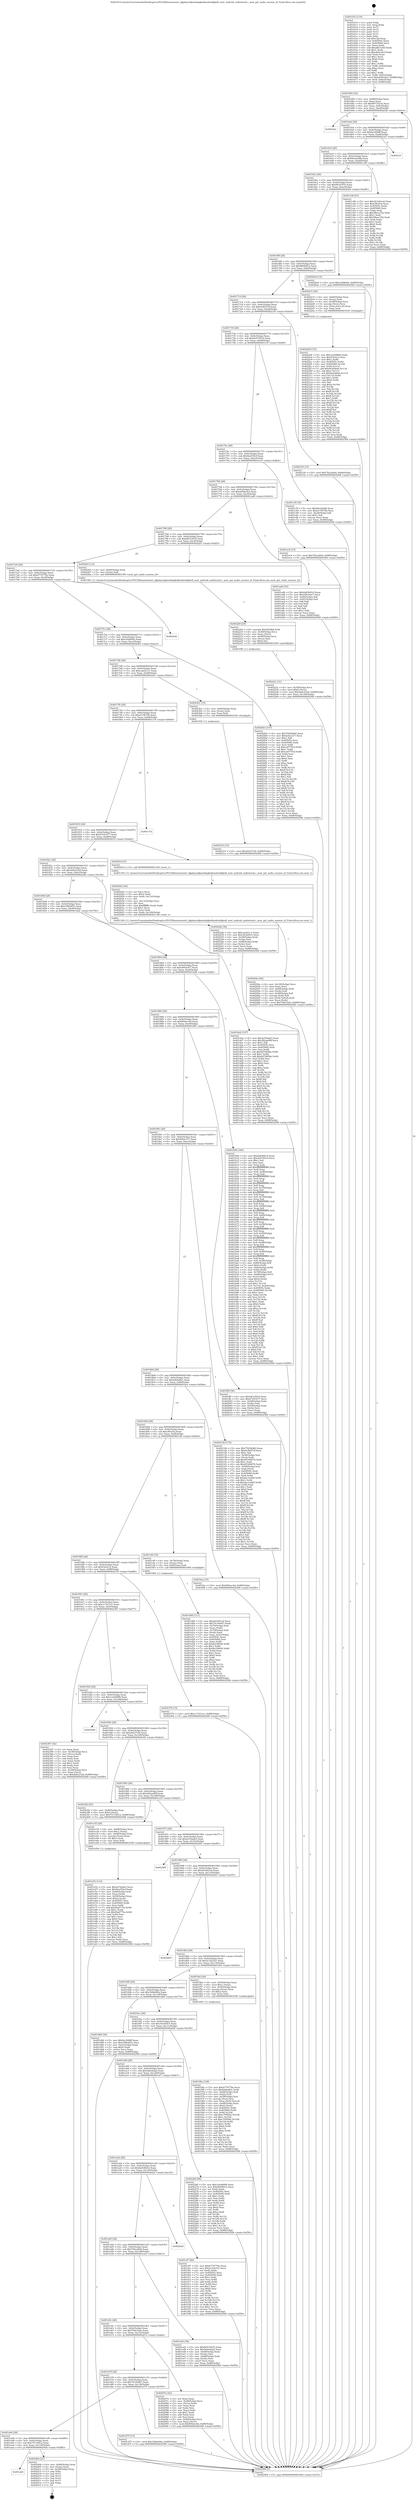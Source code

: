 digraph "0x401610" {
  label = "0x401610 (/mnt/c/Users/mathe/Desktop/tcc/POCII/binaries/extr_ijkplayerijkmediaijksdlandroidijksdl_aout_android_audiotrack.c_aout_get_audio_session_id_Final-ollvm.out::main(0))"
  labelloc = "t"
  node[shape=record]

  Entry [label="",width=0.3,height=0.3,shape=circle,fillcolor=black,style=filled]
  "0x401684" [label="{
     0x401684 [32]\l
     | [instrs]\l
     &nbsp;&nbsp;0x401684 \<+6\>: mov -0x88(%rbp),%eax\l
     &nbsp;&nbsp;0x40168a \<+2\>: mov %eax,%ecx\l
     &nbsp;&nbsp;0x40168c \<+6\>: sub $0x8673521b,%ecx\l
     &nbsp;&nbsp;0x401692 \<+6\>: mov %eax,-0x9c(%rbp)\l
     &nbsp;&nbsp;0x401698 \<+6\>: mov %ecx,-0xa0(%rbp)\l
     &nbsp;&nbsp;0x40169e \<+6\>: je 00000000004023de \<main+0xdce\>\l
  }"]
  "0x4023de" [label="{
     0x4023de\l
  }", style=dashed]
  "0x4016a4" [label="{
     0x4016a4 [28]\l
     | [instrs]\l
     &nbsp;&nbsp;0x4016a4 \<+5\>: jmp 00000000004016a9 \<main+0x99\>\l
     &nbsp;&nbsp;0x4016a9 \<+6\>: mov -0x9c(%rbp),%eax\l
     &nbsp;&nbsp;0x4016af \<+5\>: sub $0x8a1848ff,%eax\l
     &nbsp;&nbsp;0x4016b4 \<+6\>: mov %eax,-0xa4(%rbp)\l
     &nbsp;&nbsp;0x4016ba \<+6\>: je 00000000004023cf \<main+0xdbf\>\l
  }"]
  Exit [label="",width=0.3,height=0.3,shape=circle,fillcolor=black,style=filled,peripheries=2]
  "0x4023cf" [label="{
     0x4023cf\l
  }", style=dashed]
  "0x4016c0" [label="{
     0x4016c0 [28]\l
     | [instrs]\l
     &nbsp;&nbsp;0x4016c0 \<+5\>: jmp 00000000004016c5 \<main+0xb5\>\l
     &nbsp;&nbsp;0x4016c5 \<+6\>: mov -0x9c(%rbp),%eax\l
     &nbsp;&nbsp;0x4016cb \<+5\>: sub $0x8dca0a9b,%eax\l
     &nbsp;&nbsp;0x4016d0 \<+6\>: mov %eax,-0xa8(%rbp)\l
     &nbsp;&nbsp;0x4016d6 \<+6\>: je 0000000000401c9b \<main+0x68b\>\l
  }"]
  "0x401ab0" [label="{
     0x401ab0\l
  }", style=dashed]
  "0x401c9b" [label="{
     0x401c9b [91]\l
     | [instrs]\l
     &nbsp;&nbsp;0x401c9b \<+5\>: mov $0x2b1b61e4,%eax\l
     &nbsp;&nbsp;0x401ca0 \<+5\>: mov $0xcf9cd3a,%ecx\l
     &nbsp;&nbsp;0x401ca5 \<+7\>: mov 0x40505c,%edx\l
     &nbsp;&nbsp;0x401cac \<+7\>: mov 0x405060,%esi\l
     &nbsp;&nbsp;0x401cb3 \<+2\>: mov %edx,%edi\l
     &nbsp;&nbsp;0x401cb5 \<+6\>: sub $0x58eec352,%edi\l
     &nbsp;&nbsp;0x401cbb \<+3\>: sub $0x1,%edi\l
     &nbsp;&nbsp;0x401cbe \<+6\>: add $0x58eec352,%edi\l
     &nbsp;&nbsp;0x401cc4 \<+3\>: imul %edi,%edx\l
     &nbsp;&nbsp;0x401cc7 \<+3\>: and $0x1,%edx\l
     &nbsp;&nbsp;0x401cca \<+3\>: cmp $0x0,%edx\l
     &nbsp;&nbsp;0x401ccd \<+4\>: sete %r8b\l
     &nbsp;&nbsp;0x401cd1 \<+3\>: cmp $0xa,%esi\l
     &nbsp;&nbsp;0x401cd4 \<+4\>: setl %r9b\l
     &nbsp;&nbsp;0x401cd8 \<+3\>: mov %r8b,%r10b\l
     &nbsp;&nbsp;0x401cdb \<+3\>: and %r9b,%r10b\l
     &nbsp;&nbsp;0x401cde \<+3\>: xor %r9b,%r8b\l
     &nbsp;&nbsp;0x401ce1 \<+3\>: or %r8b,%r10b\l
     &nbsp;&nbsp;0x401ce4 \<+4\>: test $0x1,%r10b\l
     &nbsp;&nbsp;0x401ce8 \<+3\>: cmovne %ecx,%eax\l
     &nbsp;&nbsp;0x401ceb \<+6\>: mov %eax,-0x88(%rbp)\l
     &nbsp;&nbsp;0x401cf1 \<+5\>: jmp 0000000000402568 \<main+0xf58\>\l
  }"]
  "0x4016dc" [label="{
     0x4016dc [28]\l
     | [instrs]\l
     &nbsp;&nbsp;0x4016dc \<+5\>: jmp 00000000004016e1 \<main+0xd1\>\l
     &nbsp;&nbsp;0x4016e1 \<+6\>: mov -0x9c(%rbp),%eax\l
     &nbsp;&nbsp;0x4016e7 \<+5\>: sub $0x943e5f16,%eax\l
     &nbsp;&nbsp;0x4016ec \<+6\>: mov %eax,-0xac(%rbp)\l
     &nbsp;&nbsp;0x4016f2 \<+6\>: je 00000000004020a4 \<main+0xa94\>\l
  }"]
  "0x40240b" [label="{
     0x40240b [21]\l
     | [instrs]\l
     &nbsp;&nbsp;0x40240b \<+4\>: mov -0x80(%rbp),%rax\l
     &nbsp;&nbsp;0x40240f \<+2\>: mov (%rax),%eax\l
     &nbsp;&nbsp;0x402411 \<+4\>: lea -0x28(%rbp),%rsp\l
     &nbsp;&nbsp;0x402415 \<+1\>: pop %rbx\l
     &nbsp;&nbsp;0x402416 \<+2\>: pop %r12\l
     &nbsp;&nbsp;0x402418 \<+2\>: pop %r13\l
     &nbsp;&nbsp;0x40241a \<+2\>: pop %r14\l
     &nbsp;&nbsp;0x40241c \<+2\>: pop %r15\l
     &nbsp;&nbsp;0x40241e \<+1\>: pop %rbp\l
     &nbsp;&nbsp;0x40241f \<+1\>: ret\l
  }"]
  "0x4020a4" [label="{
     0x4020a4 [15]\l
     | [instrs]\l
     &nbsp;&nbsp;0x4020a4 \<+10\>: movl $0xc02f600a,-0x88(%rbp)\l
     &nbsp;&nbsp;0x4020ae \<+5\>: jmp 0000000000402568 \<main+0xf58\>\l
  }"]
  "0x4016f8" [label="{
     0x4016f8 [28]\l
     | [instrs]\l
     &nbsp;&nbsp;0x4016f8 \<+5\>: jmp 00000000004016fd \<main+0xed\>\l
     &nbsp;&nbsp;0x4016fd \<+6\>: mov -0x9c(%rbp),%eax\l
     &nbsp;&nbsp;0x401703 \<+5\>: sub $0x9b09fd12,%eax\l
     &nbsp;&nbsp;0x401708 \<+6\>: mov %eax,-0xb0(%rbp)\l
     &nbsp;&nbsp;0x40170e \<+6\>: je 00000000004022c5 \<main+0xcb5\>\l
  }"]
  "0x4023c0" [label="{
     0x4023c0 [15]\l
     | [instrs]\l
     &nbsp;&nbsp;0x4023c0 \<+10\>: movl $0x20237cfd,-0x88(%rbp)\l
     &nbsp;&nbsp;0x4023ca \<+5\>: jmp 0000000000402568 \<main+0xf58\>\l
  }"]
  "0x4022c5" [label="{
     0x4022c5 [26]\l
     | [instrs]\l
     &nbsp;&nbsp;0x4022c5 \<+4\>: mov -0x60(%rbp),%rax\l
     &nbsp;&nbsp;0x4022c9 \<+3\>: mov (%rax),%rax\l
     &nbsp;&nbsp;0x4022cc \<+4\>: mov -0x38(%rbp),%rcx\l
     &nbsp;&nbsp;0x4022d0 \<+3\>: movslq (%rcx),%rcx\l
     &nbsp;&nbsp;0x4022d3 \<+4\>: mov (%rax,%rcx,8),%rax\l
     &nbsp;&nbsp;0x4022d7 \<+3\>: mov %rax,%rdi\l
     &nbsp;&nbsp;0x4022da \<+5\>: call 0000000000401030 \<free@plt\>\l
     | [calls]\l
     &nbsp;&nbsp;0x401030 \{1\} (unknown)\l
  }"]
  "0x401714" [label="{
     0x401714 [28]\l
     | [instrs]\l
     &nbsp;&nbsp;0x401714 \<+5\>: jmp 0000000000401719 \<main+0x109\>\l
     &nbsp;&nbsp;0x401719 \<+6\>: mov -0x9c(%rbp),%eax\l
     &nbsp;&nbsp;0x40171f \<+5\>: sub $0x9cd657ef,%eax\l
     &nbsp;&nbsp;0x401724 \<+6\>: mov %eax,-0xb4(%rbp)\l
     &nbsp;&nbsp;0x40172a \<+6\>: je 00000000004021f4 \<main+0xbe4\>\l
  }"]
  "0x4022df" [label="{
     0x4022df [153]\l
     | [instrs]\l
     &nbsp;&nbsp;0x4022df \<+5\>: mov $0x1ee0d698,%edx\l
     &nbsp;&nbsp;0x4022e4 \<+5\>: mov $0xf32cb12,%esi\l
     &nbsp;&nbsp;0x4022e9 \<+3\>: mov $0x1,%r8b\l
     &nbsp;&nbsp;0x4022ec \<+8\>: mov 0x40505c,%r9d\l
     &nbsp;&nbsp;0x4022f4 \<+8\>: mov 0x405060,%r10d\l
     &nbsp;&nbsp;0x4022fc \<+3\>: mov %r9d,%r11d\l
     &nbsp;&nbsp;0x4022ff \<+7\>: add $0x9e244fe6,%r11d\l
     &nbsp;&nbsp;0x402306 \<+4\>: sub $0x1,%r11d\l
     &nbsp;&nbsp;0x40230a \<+7\>: sub $0x9e244fe6,%r11d\l
     &nbsp;&nbsp;0x402311 \<+4\>: imul %r11d,%r9d\l
     &nbsp;&nbsp;0x402315 \<+4\>: and $0x1,%r9d\l
     &nbsp;&nbsp;0x402319 \<+4\>: cmp $0x0,%r9d\l
     &nbsp;&nbsp;0x40231d \<+3\>: sete %bl\l
     &nbsp;&nbsp;0x402320 \<+4\>: cmp $0xa,%r10d\l
     &nbsp;&nbsp;0x402324 \<+4\>: setl %r14b\l
     &nbsp;&nbsp;0x402328 \<+3\>: mov %bl,%r15b\l
     &nbsp;&nbsp;0x40232b \<+4\>: xor $0xff,%r15b\l
     &nbsp;&nbsp;0x40232f \<+3\>: mov %r14b,%r12b\l
     &nbsp;&nbsp;0x402332 \<+4\>: xor $0xff,%r12b\l
     &nbsp;&nbsp;0x402336 \<+4\>: xor $0x1,%r8b\l
     &nbsp;&nbsp;0x40233a \<+3\>: mov %r15b,%r13b\l
     &nbsp;&nbsp;0x40233d \<+4\>: and $0xff,%r13b\l
     &nbsp;&nbsp;0x402341 \<+3\>: and %r8b,%bl\l
     &nbsp;&nbsp;0x402344 \<+3\>: mov %r12b,%al\l
     &nbsp;&nbsp;0x402347 \<+2\>: and $0xff,%al\l
     &nbsp;&nbsp;0x402349 \<+3\>: and %r8b,%r14b\l
     &nbsp;&nbsp;0x40234c \<+3\>: or %bl,%r13b\l
     &nbsp;&nbsp;0x40234f \<+3\>: or %r14b,%al\l
     &nbsp;&nbsp;0x402352 \<+3\>: xor %al,%r13b\l
     &nbsp;&nbsp;0x402355 \<+3\>: or %r12b,%r15b\l
     &nbsp;&nbsp;0x402358 \<+4\>: xor $0xff,%r15b\l
     &nbsp;&nbsp;0x40235c \<+4\>: or $0x1,%r8b\l
     &nbsp;&nbsp;0x402360 \<+3\>: and %r8b,%r15b\l
     &nbsp;&nbsp;0x402363 \<+3\>: or %r15b,%r13b\l
     &nbsp;&nbsp;0x402366 \<+4\>: test $0x1,%r13b\l
     &nbsp;&nbsp;0x40236a \<+3\>: cmovne %esi,%edx\l
     &nbsp;&nbsp;0x40236d \<+6\>: mov %edx,-0x88(%rbp)\l
     &nbsp;&nbsp;0x402373 \<+5\>: jmp 0000000000402568 \<main+0xf58\>\l
  }"]
  "0x4021f4" [label="{
     0x4021f4 [15]\l
     | [instrs]\l
     &nbsp;&nbsp;0x4021f4 \<+10\>: movl $0x702ca84d,-0x88(%rbp)\l
     &nbsp;&nbsp;0x4021fe \<+5\>: jmp 0000000000402568 \<main+0xf58\>\l
  }"]
  "0x401730" [label="{
     0x401730 [28]\l
     | [instrs]\l
     &nbsp;&nbsp;0x401730 \<+5\>: jmp 0000000000401735 \<main+0x125\>\l
     &nbsp;&nbsp;0x401735 \<+6\>: mov -0x9c(%rbp),%eax\l
     &nbsp;&nbsp;0x40173b \<+5\>: sub $0x9e574014,%eax\l
     &nbsp;&nbsp;0x401740 \<+6\>: mov %eax,-0xb8(%rbp)\l
     &nbsp;&nbsp;0x401746 \<+6\>: je 0000000000401c5f \<main+0x64f\>\l
  }"]
  "0x40222c" [label="{
     0x40222c [31]\l
     | [instrs]\l
     &nbsp;&nbsp;0x40222c \<+4\>: mov -0x38(%rbp),%rcx\l
     &nbsp;&nbsp;0x402230 \<+6\>: movl $0x0,(%rcx)\l
     &nbsp;&nbsp;0x402236 \<+10\>: movl $0xda8c232d,-0x88(%rbp)\l
     &nbsp;&nbsp;0x402240 \<+6\>: mov %eax,-0x144(%rbp)\l
     &nbsp;&nbsp;0x402246 \<+5\>: jmp 0000000000402568 \<main+0xf58\>\l
  }"]
  "0x401c5f" [label="{
     0x401c5f [30]\l
     | [instrs]\l
     &nbsp;&nbsp;0x401c5f \<+5\>: mov $0x8dca0a9b,%eax\l
     &nbsp;&nbsp;0x401c64 \<+5\>: mov $0xd11f670b,%ecx\l
     &nbsp;&nbsp;0x401c69 \<+3\>: mov -0x2d(%rbp),%dl\l
     &nbsp;&nbsp;0x401c6c \<+3\>: test $0x1,%dl\l
     &nbsp;&nbsp;0x401c6f \<+3\>: cmovne %ecx,%eax\l
     &nbsp;&nbsp;0x401c72 \<+6\>: mov %eax,-0x88(%rbp)\l
     &nbsp;&nbsp;0x401c78 \<+5\>: jmp 0000000000402568 \<main+0xf58\>\l
  }"]
  "0x40174c" [label="{
     0x40174c [28]\l
     | [instrs]\l
     &nbsp;&nbsp;0x40174c \<+5\>: jmp 0000000000401751 \<main+0x141\>\l
     &nbsp;&nbsp;0x401751 \<+6\>: mov -0x9c(%rbp),%eax\l
     &nbsp;&nbsp;0x401757 \<+5\>: sub $0x9ea554cf,%eax\l
     &nbsp;&nbsp;0x40175c \<+6\>: mov %eax,-0xbc(%rbp)\l
     &nbsp;&nbsp;0x401762 \<+6\>: je 0000000000401ec4 \<main+0x8b4\>\l
  }"]
  "0x40220f" [label="{
     0x40220f [29]\l
     | [instrs]\l
     &nbsp;&nbsp;0x40220f \<+10\>: movabs $0x4030b6,%rdi\l
     &nbsp;&nbsp;0x402219 \<+4\>: mov -0x40(%rbp),%rcx\l
     &nbsp;&nbsp;0x40221d \<+2\>: mov %eax,(%rcx)\l
     &nbsp;&nbsp;0x40221f \<+4\>: mov -0x40(%rbp),%rcx\l
     &nbsp;&nbsp;0x402223 \<+2\>: mov (%rcx),%esi\l
     &nbsp;&nbsp;0x402225 \<+2\>: mov $0x0,%al\l
     &nbsp;&nbsp;0x402227 \<+5\>: call 0000000000401040 \<printf@plt\>\l
     | [calls]\l
     &nbsp;&nbsp;0x401040 \{1\} (unknown)\l
  }"]
  "0x401ec4" [label="{
     0x401ec4 [15]\l
     | [instrs]\l
     &nbsp;&nbsp;0x401ec4 \<+10\>: movl $0x702ca84d,-0x88(%rbp)\l
     &nbsp;&nbsp;0x401ece \<+5\>: jmp 0000000000402568 \<main+0xf58\>\l
  }"]
  "0x401768" [label="{
     0x401768 [28]\l
     | [instrs]\l
     &nbsp;&nbsp;0x401768 \<+5\>: jmp 000000000040176d \<main+0x15d\>\l
     &nbsp;&nbsp;0x40176d \<+6\>: mov -0x9c(%rbp),%eax\l
     &nbsp;&nbsp;0x401773 \<+5\>: sub $0xa656c0a3,%eax\l
     &nbsp;&nbsp;0x401778 \<+6\>: mov %eax,-0xc0(%rbp)\l
     &nbsp;&nbsp;0x40177e \<+6\>: je 0000000000401ad6 \<main+0x4c6\>\l
  }"]
  "0x40204e" [label="{
     0x40204e [44]\l
     | [instrs]\l
     &nbsp;&nbsp;0x40204e \<+6\>: mov -0x140(%rbp),%ecx\l
     &nbsp;&nbsp;0x402054 \<+3\>: imul %eax,%ecx\l
     &nbsp;&nbsp;0x402057 \<+4\>: mov -0x60(%rbp),%rdi\l
     &nbsp;&nbsp;0x40205b \<+3\>: mov (%rdi),%rdi\l
     &nbsp;&nbsp;0x40205e \<+4\>: mov -0x58(%rbp),%r8\l
     &nbsp;&nbsp;0x402062 \<+3\>: movslq (%r8),%r8\l
     &nbsp;&nbsp;0x402065 \<+4\>: mov (%rdi,%r8,8),%rdi\l
     &nbsp;&nbsp;0x402069 \<+2\>: mov %ecx,(%rdi)\l
     &nbsp;&nbsp;0x40206b \<+10\>: movl $0x70dc5ade,-0x88(%rbp)\l
     &nbsp;&nbsp;0x402075 \<+5\>: jmp 0000000000402568 \<main+0xf58\>\l
  }"]
  "0x401ad6" [label="{
     0x401ad6 [53]\l
     | [instrs]\l
     &nbsp;&nbsp;0x401ad6 \<+5\>: mov $0x6a83661d,%eax\l
     &nbsp;&nbsp;0x401adb \<+5\>: mov $0xe693edc7,%ecx\l
     &nbsp;&nbsp;0x401ae0 \<+6\>: mov -0x82(%rbp),%dl\l
     &nbsp;&nbsp;0x401ae6 \<+7\>: mov -0x81(%rbp),%sil\l
     &nbsp;&nbsp;0x401aed \<+3\>: mov %dl,%dil\l
     &nbsp;&nbsp;0x401af0 \<+3\>: and %sil,%dil\l
     &nbsp;&nbsp;0x401af3 \<+3\>: xor %sil,%dl\l
     &nbsp;&nbsp;0x401af6 \<+3\>: or %dl,%dil\l
     &nbsp;&nbsp;0x401af9 \<+4\>: test $0x1,%dil\l
     &nbsp;&nbsp;0x401afd \<+3\>: cmovne %ecx,%eax\l
     &nbsp;&nbsp;0x401b00 \<+6\>: mov %eax,-0x88(%rbp)\l
     &nbsp;&nbsp;0x401b06 \<+5\>: jmp 0000000000402568 \<main+0xf58\>\l
  }"]
  "0x401784" [label="{
     0x401784 [28]\l
     | [instrs]\l
     &nbsp;&nbsp;0x401784 \<+5\>: jmp 0000000000401789 \<main+0x179\>\l
     &nbsp;&nbsp;0x401789 \<+6\>: mov -0x9c(%rbp),%eax\l
     &nbsp;&nbsp;0x40178f \<+5\>: sub $0xb6533b35,%eax\l
     &nbsp;&nbsp;0x401794 \<+6\>: mov %eax,-0xc4(%rbp)\l
     &nbsp;&nbsp;0x40179a \<+6\>: je 0000000000402203 \<main+0xbf3\>\l
  }"]
  "0x402568" [label="{
     0x402568 [5]\l
     | [instrs]\l
     &nbsp;&nbsp;0x402568 \<+5\>: jmp 0000000000401684 \<main+0x74\>\l
  }"]
  "0x401610" [label="{
     0x401610 [116]\l
     | [instrs]\l
     &nbsp;&nbsp;0x401610 \<+1\>: push %rbp\l
     &nbsp;&nbsp;0x401611 \<+3\>: mov %rsp,%rbp\l
     &nbsp;&nbsp;0x401614 \<+2\>: push %r15\l
     &nbsp;&nbsp;0x401616 \<+2\>: push %r14\l
     &nbsp;&nbsp;0x401618 \<+2\>: push %r13\l
     &nbsp;&nbsp;0x40161a \<+2\>: push %r12\l
     &nbsp;&nbsp;0x40161c \<+1\>: push %rbx\l
     &nbsp;&nbsp;0x40161d \<+7\>: sub $0x128,%rsp\l
     &nbsp;&nbsp;0x401624 \<+7\>: mov 0x40505c,%eax\l
     &nbsp;&nbsp;0x40162b \<+7\>: mov 0x405060,%ecx\l
     &nbsp;&nbsp;0x401632 \<+2\>: mov %eax,%edx\l
     &nbsp;&nbsp;0x401634 \<+6\>: add $0xa6b1a9cf,%edx\l
     &nbsp;&nbsp;0x40163a \<+3\>: sub $0x1,%edx\l
     &nbsp;&nbsp;0x40163d \<+6\>: sub $0xa6b1a9cf,%edx\l
     &nbsp;&nbsp;0x401643 \<+3\>: imul %edx,%eax\l
     &nbsp;&nbsp;0x401646 \<+3\>: and $0x1,%eax\l
     &nbsp;&nbsp;0x401649 \<+3\>: cmp $0x0,%eax\l
     &nbsp;&nbsp;0x40164c \<+4\>: sete %r8b\l
     &nbsp;&nbsp;0x401650 \<+4\>: and $0x1,%r8b\l
     &nbsp;&nbsp;0x401654 \<+7\>: mov %r8b,-0x82(%rbp)\l
     &nbsp;&nbsp;0x40165b \<+3\>: cmp $0xa,%ecx\l
     &nbsp;&nbsp;0x40165e \<+4\>: setl %r8b\l
     &nbsp;&nbsp;0x401662 \<+4\>: and $0x1,%r8b\l
     &nbsp;&nbsp;0x401666 \<+7\>: mov %r8b,-0x81(%rbp)\l
     &nbsp;&nbsp;0x40166d \<+10\>: movl $0xa656c0a3,-0x88(%rbp)\l
     &nbsp;&nbsp;0x401677 \<+6\>: mov %edi,-0x8c(%rbp)\l
     &nbsp;&nbsp;0x40167d \<+7\>: mov %rsi,-0x98(%rbp)\l
  }"]
  "0x402022" [label="{
     0x402022 [44]\l
     | [instrs]\l
     &nbsp;&nbsp;0x402022 \<+2\>: xor %ecx,%ecx\l
     &nbsp;&nbsp;0x402024 \<+5\>: mov $0x2,%edx\l
     &nbsp;&nbsp;0x402029 \<+6\>: mov %edx,-0x13c(%rbp)\l
     &nbsp;&nbsp;0x40202f \<+1\>: cltd\l
     &nbsp;&nbsp;0x402030 \<+6\>: mov -0x13c(%rbp),%esi\l
     &nbsp;&nbsp;0x402036 \<+2\>: idiv %esi\l
     &nbsp;&nbsp;0x402038 \<+6\>: imul $0xfffffffe,%edx,%edx\l
     &nbsp;&nbsp;0x40203e \<+3\>: sub $0x1,%ecx\l
     &nbsp;&nbsp;0x402041 \<+2\>: sub %ecx,%edx\l
     &nbsp;&nbsp;0x402043 \<+6\>: mov %edx,-0x140(%rbp)\l
     &nbsp;&nbsp;0x402049 \<+5\>: call 0000000000401160 \<next_i\>\l
     | [calls]\l
     &nbsp;&nbsp;0x401160 \{1\} (/mnt/c/Users/mathe/Desktop/tcc/POCII/binaries/extr_ijkplayerijkmediaijksdlandroidijksdl_aout_android_audiotrack.c_aout_get_audio_session_id_Final-ollvm.out::next_i)\l
  }"]
  "0x402203" [label="{
     0x402203 [12]\l
     | [instrs]\l
     &nbsp;&nbsp;0x402203 \<+4\>: mov -0x60(%rbp),%rax\l
     &nbsp;&nbsp;0x402207 \<+3\>: mov (%rax),%rdi\l
     &nbsp;&nbsp;0x40220a \<+5\>: call 00000000004015f0 \<aout_get_audio_session_id\>\l
     | [calls]\l
     &nbsp;&nbsp;0x4015f0 \{1\} (/mnt/c/Users/mathe/Desktop/tcc/POCII/binaries/extr_ijkplayerijkmediaijksdlandroidijksdl_aout_android_audiotrack.c_aout_get_audio_session_id_Final-ollvm.out::aout_get_audio_session_id)\l
  }"]
  "0x4017a0" [label="{
     0x4017a0 [28]\l
     | [instrs]\l
     &nbsp;&nbsp;0x4017a0 \<+5\>: jmp 00000000004017a5 \<main+0x195\>\l
     &nbsp;&nbsp;0x4017a5 \<+6\>: mov -0x9c(%rbp),%eax\l
     &nbsp;&nbsp;0x4017ab \<+5\>: sub $0xb774779e,%eax\l
     &nbsp;&nbsp;0x4017b0 \<+6\>: mov %eax,-0xc8(%rbp)\l
     &nbsp;&nbsp;0x4017b6 \<+6\>: je 00000000004024d2 \<main+0xec2\>\l
  }"]
  "0x401f6a" [label="{
     0x401f6a [128]\l
     | [instrs]\l
     &nbsp;&nbsp;0x401f6a \<+5\>: mov $0xb774779e,%ecx\l
     &nbsp;&nbsp;0x401f6f \<+5\>: mov $0xfab9a8d1,%edx\l
     &nbsp;&nbsp;0x401f74 \<+4\>: mov -0x60(%rbp),%rdi\l
     &nbsp;&nbsp;0x401f78 \<+3\>: mov (%rdi),%rdi\l
     &nbsp;&nbsp;0x401f7b \<+4\>: mov -0x58(%rbp),%rsi\l
     &nbsp;&nbsp;0x401f7f \<+3\>: movslq (%rsi),%rsi\l
     &nbsp;&nbsp;0x401f82 \<+4\>: mov %rax,(%rdi,%rsi,8)\l
     &nbsp;&nbsp;0x401f86 \<+4\>: mov -0x48(%rbp),%rax\l
     &nbsp;&nbsp;0x401f8a \<+6\>: movl $0x0,(%rax)\l
     &nbsp;&nbsp;0x401f90 \<+8\>: mov 0x40505c,%r8d\l
     &nbsp;&nbsp;0x401f98 \<+8\>: mov 0x405060,%r9d\l
     &nbsp;&nbsp;0x401fa0 \<+3\>: mov %r8d,%r10d\l
     &nbsp;&nbsp;0x401fa3 \<+7\>: add $0xc709562,%r10d\l
     &nbsp;&nbsp;0x401faa \<+4\>: sub $0x1,%r10d\l
     &nbsp;&nbsp;0x401fae \<+7\>: sub $0xc709562,%r10d\l
     &nbsp;&nbsp;0x401fb5 \<+4\>: imul %r10d,%r8d\l
     &nbsp;&nbsp;0x401fb9 \<+4\>: and $0x1,%r8d\l
     &nbsp;&nbsp;0x401fbd \<+4\>: cmp $0x0,%r8d\l
     &nbsp;&nbsp;0x401fc1 \<+4\>: sete %r11b\l
     &nbsp;&nbsp;0x401fc5 \<+4\>: cmp $0xa,%r9d\l
     &nbsp;&nbsp;0x401fc9 \<+3\>: setl %bl\l
     &nbsp;&nbsp;0x401fcc \<+3\>: mov %r11b,%r14b\l
     &nbsp;&nbsp;0x401fcf \<+3\>: and %bl,%r14b\l
     &nbsp;&nbsp;0x401fd2 \<+3\>: xor %bl,%r11b\l
     &nbsp;&nbsp;0x401fd5 \<+3\>: or %r11b,%r14b\l
     &nbsp;&nbsp;0x401fd8 \<+4\>: test $0x1,%r14b\l
     &nbsp;&nbsp;0x401fdc \<+3\>: cmovne %edx,%ecx\l
     &nbsp;&nbsp;0x401fdf \<+6\>: mov %ecx,-0x88(%rbp)\l
     &nbsp;&nbsp;0x401fe5 \<+5\>: jmp 0000000000402568 \<main+0xf58\>\l
  }"]
  "0x4024d2" [label="{
     0x4024d2\l
  }", style=dashed]
  "0x4017bc" [label="{
     0x4017bc [28]\l
     | [instrs]\l
     &nbsp;&nbsp;0x4017bc \<+5\>: jmp 00000000004017c1 \<main+0x1b1\>\l
     &nbsp;&nbsp;0x4017c1 \<+6\>: mov -0x9c(%rbp),%eax\l
     &nbsp;&nbsp;0x4017c7 \<+5\>: sub $0xc02f600a,%eax\l
     &nbsp;&nbsp;0x4017cc \<+6\>: mov %eax,-0xcc(%rbp)\l
     &nbsp;&nbsp;0x4017d2 \<+6\>: je 00000000004020b3 \<main+0xaa3\>\l
  }"]
  "0x401e52" [label="{
     0x401e52 [114]\l
     | [instrs]\l
     &nbsp;&nbsp;0x401e52 \<+5\>: mov $0x2a76aab3,%ecx\l
     &nbsp;&nbsp;0x401e57 \<+5\>: mov $0x9ea554cf,%edx\l
     &nbsp;&nbsp;0x401e5c \<+4\>: mov -0x60(%rbp),%rdi\l
     &nbsp;&nbsp;0x401e60 \<+3\>: mov %rax,(%rdi)\l
     &nbsp;&nbsp;0x401e63 \<+4\>: mov -0x58(%rbp),%rax\l
     &nbsp;&nbsp;0x401e67 \<+6\>: movl $0x0,(%rax)\l
     &nbsp;&nbsp;0x401e6d \<+7\>: mov 0x40505c,%esi\l
     &nbsp;&nbsp;0x401e74 \<+8\>: mov 0x405060,%r8d\l
     &nbsp;&nbsp;0x401e7c \<+3\>: mov %esi,%r9d\l
     &nbsp;&nbsp;0x401e7f \<+7\>: add $0xf4ad775a,%r9d\l
     &nbsp;&nbsp;0x401e86 \<+4\>: sub $0x1,%r9d\l
     &nbsp;&nbsp;0x401e8a \<+7\>: sub $0xf4ad775a,%r9d\l
     &nbsp;&nbsp;0x401e91 \<+4\>: imul %r9d,%esi\l
     &nbsp;&nbsp;0x401e95 \<+3\>: and $0x1,%esi\l
     &nbsp;&nbsp;0x401e98 \<+3\>: cmp $0x0,%esi\l
     &nbsp;&nbsp;0x401e9b \<+4\>: sete %r10b\l
     &nbsp;&nbsp;0x401e9f \<+4\>: cmp $0xa,%r8d\l
     &nbsp;&nbsp;0x401ea3 \<+4\>: setl %r11b\l
     &nbsp;&nbsp;0x401ea7 \<+3\>: mov %r10b,%bl\l
     &nbsp;&nbsp;0x401eaa \<+3\>: and %r11b,%bl\l
     &nbsp;&nbsp;0x401ead \<+3\>: xor %r11b,%r10b\l
     &nbsp;&nbsp;0x401eb0 \<+3\>: or %r10b,%bl\l
     &nbsp;&nbsp;0x401eb3 \<+3\>: test $0x1,%bl\l
     &nbsp;&nbsp;0x401eb6 \<+3\>: cmovne %edx,%ecx\l
     &nbsp;&nbsp;0x401eb9 \<+6\>: mov %ecx,-0x88(%rbp)\l
     &nbsp;&nbsp;0x401ebf \<+5\>: jmp 0000000000402568 \<main+0xf58\>\l
  }"]
  "0x4020b3" [label="{
     0x4020b3 [147]\l
     | [instrs]\l
     &nbsp;&nbsp;0x4020b3 \<+5\>: mov $0x75d54db0,%eax\l
     &nbsp;&nbsp;0x4020b8 \<+5\>: mov $0xf242c317,%ecx\l
     &nbsp;&nbsp;0x4020bd \<+2\>: mov $0x1,%dl\l
     &nbsp;&nbsp;0x4020bf \<+7\>: mov 0x40505c,%esi\l
     &nbsp;&nbsp;0x4020c6 \<+7\>: mov 0x405060,%edi\l
     &nbsp;&nbsp;0x4020cd \<+3\>: mov %esi,%r8d\l
     &nbsp;&nbsp;0x4020d0 \<+7\>: sub $0xce67781f,%r8d\l
     &nbsp;&nbsp;0x4020d7 \<+4\>: sub $0x1,%r8d\l
     &nbsp;&nbsp;0x4020db \<+7\>: add $0xce67781f,%r8d\l
     &nbsp;&nbsp;0x4020e2 \<+4\>: imul %r8d,%esi\l
     &nbsp;&nbsp;0x4020e6 \<+3\>: and $0x1,%esi\l
     &nbsp;&nbsp;0x4020e9 \<+3\>: cmp $0x0,%esi\l
     &nbsp;&nbsp;0x4020ec \<+4\>: sete %r9b\l
     &nbsp;&nbsp;0x4020f0 \<+3\>: cmp $0xa,%edi\l
     &nbsp;&nbsp;0x4020f3 \<+4\>: setl %r10b\l
     &nbsp;&nbsp;0x4020f7 \<+3\>: mov %r9b,%r11b\l
     &nbsp;&nbsp;0x4020fa \<+4\>: xor $0xff,%r11b\l
     &nbsp;&nbsp;0x4020fe \<+3\>: mov %r10b,%bl\l
     &nbsp;&nbsp;0x402101 \<+3\>: xor $0xff,%bl\l
     &nbsp;&nbsp;0x402104 \<+3\>: xor $0x1,%dl\l
     &nbsp;&nbsp;0x402107 \<+3\>: mov %r11b,%r14b\l
     &nbsp;&nbsp;0x40210a \<+4\>: and $0xff,%r14b\l
     &nbsp;&nbsp;0x40210e \<+3\>: and %dl,%r9b\l
     &nbsp;&nbsp;0x402111 \<+3\>: mov %bl,%r15b\l
     &nbsp;&nbsp;0x402114 \<+4\>: and $0xff,%r15b\l
     &nbsp;&nbsp;0x402118 \<+3\>: and %dl,%r10b\l
     &nbsp;&nbsp;0x40211b \<+3\>: or %r9b,%r14b\l
     &nbsp;&nbsp;0x40211e \<+3\>: or %r10b,%r15b\l
     &nbsp;&nbsp;0x402121 \<+3\>: xor %r15b,%r14b\l
     &nbsp;&nbsp;0x402124 \<+3\>: or %bl,%r11b\l
     &nbsp;&nbsp;0x402127 \<+4\>: xor $0xff,%r11b\l
     &nbsp;&nbsp;0x40212b \<+3\>: or $0x1,%dl\l
     &nbsp;&nbsp;0x40212e \<+3\>: and %dl,%r11b\l
     &nbsp;&nbsp;0x402131 \<+3\>: or %r11b,%r14b\l
     &nbsp;&nbsp;0x402134 \<+4\>: test $0x1,%r14b\l
     &nbsp;&nbsp;0x402138 \<+3\>: cmovne %ecx,%eax\l
     &nbsp;&nbsp;0x40213b \<+6\>: mov %eax,-0x88(%rbp)\l
     &nbsp;&nbsp;0x402141 \<+5\>: jmp 0000000000402568 \<main+0xf58\>\l
  }"]
  "0x4017d8" [label="{
     0x4017d8 [28]\l
     | [instrs]\l
     &nbsp;&nbsp;0x4017d8 \<+5\>: jmp 00000000004017dd \<main+0x1cd\>\l
     &nbsp;&nbsp;0x4017dd \<+6\>: mov -0x9c(%rbp),%eax\l
     &nbsp;&nbsp;0x4017e3 \<+5\>: sub $0xcaa021c1,%eax\l
     &nbsp;&nbsp;0x4017e8 \<+6\>: mov %eax,-0xd0(%rbp)\l
     &nbsp;&nbsp;0x4017ee \<+6\>: je 00000000004023b1 \<main+0xda1\>\l
  }"]
  "0x401a94" [label="{
     0x401a94 [28]\l
     | [instrs]\l
     &nbsp;&nbsp;0x401a94 \<+5\>: jmp 0000000000401a99 \<main+0x489\>\l
     &nbsp;&nbsp;0x401a99 \<+6\>: mov -0x9c(%rbp),%eax\l
     &nbsp;&nbsp;0x401a9f \<+5\>: sub $0x75114812,%eax\l
     &nbsp;&nbsp;0x401aa4 \<+6\>: mov %eax,-0x134(%rbp)\l
     &nbsp;&nbsp;0x401aaa \<+6\>: je 000000000040240b \<main+0xdfb\>\l
  }"]
  "0x4023b1" [label="{
     0x4023b1 [15]\l
     | [instrs]\l
     &nbsp;&nbsp;0x4023b1 \<+4\>: mov -0x60(%rbp),%rax\l
     &nbsp;&nbsp;0x4023b5 \<+3\>: mov (%rax),%rax\l
     &nbsp;&nbsp;0x4023b8 \<+3\>: mov %rax,%rdi\l
     &nbsp;&nbsp;0x4023bb \<+5\>: call 0000000000401030 \<free@plt\>\l
     | [calls]\l
     &nbsp;&nbsp;0x401030 \{1\} (unknown)\l
  }"]
  "0x4017f4" [label="{
     0x4017f4 [28]\l
     | [instrs]\l
     &nbsp;&nbsp;0x4017f4 \<+5\>: jmp 00000000004017f9 \<main+0x1e9\>\l
     &nbsp;&nbsp;0x4017f9 \<+6\>: mov -0x9c(%rbp),%eax\l
     &nbsp;&nbsp;0x4017ff \<+5\>: sub $0xd11f670b,%eax\l
     &nbsp;&nbsp;0x401804 \<+6\>: mov %eax,-0xd4(%rbp)\l
     &nbsp;&nbsp;0x40180a \<+6\>: je 0000000000401c7d \<main+0x66d\>\l
  }"]
  "0x401d75" [label="{
     0x401d75 [15]\l
     | [instrs]\l
     &nbsp;&nbsp;0x401d75 \<+10\>: movl $0x328eb94a,-0x88(%rbp)\l
     &nbsp;&nbsp;0x401d7f \<+5\>: jmp 0000000000402568 \<main+0xf58\>\l
  }"]
  "0x401c7d" [label="{
     0x401c7d\l
  }", style=dashed]
  "0x401810" [label="{
     0x401810 [28]\l
     | [instrs]\l
     &nbsp;&nbsp;0x401810 \<+5\>: jmp 0000000000401815 \<main+0x205\>\l
     &nbsp;&nbsp;0x401815 \<+6\>: mov -0x9c(%rbp),%eax\l
     &nbsp;&nbsp;0x40181b \<+5\>: sub $0xd7e91b77,%eax\l
     &nbsp;&nbsp;0x401820 \<+6\>: mov %eax,-0xd8(%rbp)\l
     &nbsp;&nbsp;0x401826 \<+6\>: je 000000000040201d \<main+0xa0d\>\l
  }"]
  "0x401a78" [label="{
     0x401a78 [28]\l
     | [instrs]\l
     &nbsp;&nbsp;0x401a78 \<+5\>: jmp 0000000000401a7d \<main+0x46d\>\l
     &nbsp;&nbsp;0x401a7d \<+6\>: mov -0x9c(%rbp),%eax\l
     &nbsp;&nbsp;0x401a83 \<+5\>: sub $0x74144447,%eax\l
     &nbsp;&nbsp;0x401a88 \<+6\>: mov %eax,-0x130(%rbp)\l
     &nbsp;&nbsp;0x401a8e \<+6\>: je 0000000000401d75 \<main+0x765\>\l
  }"]
  "0x40201d" [label="{
     0x40201d [5]\l
     | [instrs]\l
     &nbsp;&nbsp;0x40201d \<+5\>: call 0000000000401160 \<next_i\>\l
     | [calls]\l
     &nbsp;&nbsp;0x401160 \{1\} (/mnt/c/Users/mathe/Desktop/tcc/POCII/binaries/extr_ijkplayerijkmediaijksdlandroidijksdl_aout_android_audiotrack.c_aout_get_audio_session_id_Final-ollvm.out::next_i)\l
  }"]
  "0x40182c" [label="{
     0x40182c [28]\l
     | [instrs]\l
     &nbsp;&nbsp;0x40182c \<+5\>: jmp 0000000000401831 \<main+0x221\>\l
     &nbsp;&nbsp;0x401831 \<+6\>: mov -0x9c(%rbp),%eax\l
     &nbsp;&nbsp;0x401837 \<+5\>: sub $0xda8c232d,%eax\l
     &nbsp;&nbsp;0x40183c \<+6\>: mov %eax,-0xdc(%rbp)\l
     &nbsp;&nbsp;0x401842 \<+6\>: je 000000000040224b \<main+0xc3b\>\l
  }"]
  "0x40207a" [label="{
     0x40207a [42]\l
     | [instrs]\l
     &nbsp;&nbsp;0x40207a \<+2\>: xor %eax,%eax\l
     &nbsp;&nbsp;0x40207c \<+4\>: mov -0x48(%rbp),%rcx\l
     &nbsp;&nbsp;0x402080 \<+2\>: mov (%rcx),%edx\l
     &nbsp;&nbsp;0x402082 \<+2\>: mov %eax,%esi\l
     &nbsp;&nbsp;0x402084 \<+2\>: sub %edx,%esi\l
     &nbsp;&nbsp;0x402086 \<+2\>: mov %eax,%edx\l
     &nbsp;&nbsp;0x402088 \<+3\>: sub $0x1,%edx\l
     &nbsp;&nbsp;0x40208b \<+2\>: add %edx,%esi\l
     &nbsp;&nbsp;0x40208d \<+2\>: sub %esi,%eax\l
     &nbsp;&nbsp;0x40208f \<+4\>: mov -0x48(%rbp),%rcx\l
     &nbsp;&nbsp;0x402093 \<+2\>: mov %eax,(%rcx)\l
     &nbsp;&nbsp;0x402095 \<+10\>: movl $0xf00eec4d,-0x88(%rbp)\l
     &nbsp;&nbsp;0x40209f \<+5\>: jmp 0000000000402568 \<main+0xf58\>\l
  }"]
  "0x40224b" [label="{
     0x40224b [36]\l
     | [instrs]\l
     &nbsp;&nbsp;0x40224b \<+5\>: mov $0xcaa021c1,%eax\l
     &nbsp;&nbsp;0x402250 \<+5\>: mov $0x34c4d5c5,%ecx\l
     &nbsp;&nbsp;0x402255 \<+4\>: mov -0x38(%rbp),%rdx\l
     &nbsp;&nbsp;0x402259 \<+2\>: mov (%rdx),%esi\l
     &nbsp;&nbsp;0x40225b \<+4\>: mov -0x68(%rbp),%rdx\l
     &nbsp;&nbsp;0x40225f \<+2\>: cmp (%rdx),%esi\l
     &nbsp;&nbsp;0x402261 \<+3\>: cmovl %ecx,%eax\l
     &nbsp;&nbsp;0x402264 \<+6\>: mov %eax,-0x88(%rbp)\l
     &nbsp;&nbsp;0x40226a \<+5\>: jmp 0000000000402568 \<main+0xf58\>\l
  }"]
  "0x401848" [label="{
     0x401848 [28]\l
     | [instrs]\l
     &nbsp;&nbsp;0x401848 \<+5\>: jmp 000000000040184d \<main+0x23d\>\l
     &nbsp;&nbsp;0x40184d \<+6\>: mov -0x9c(%rbp),%eax\l
     &nbsp;&nbsp;0x401853 \<+5\>: sub $0xe586265c,%eax\l
     &nbsp;&nbsp;0x401858 \<+6\>: mov %eax,-0xe0(%rbp)\l
     &nbsp;&nbsp;0x40185e \<+6\>: je 0000000000401da2 \<main+0x792\>\l
  }"]
  "0x401a5c" [label="{
     0x401a5c [28]\l
     | [instrs]\l
     &nbsp;&nbsp;0x401a5c \<+5\>: jmp 0000000000401a61 \<main+0x451\>\l
     &nbsp;&nbsp;0x401a61 \<+6\>: mov -0x9c(%rbp),%eax\l
     &nbsp;&nbsp;0x401a67 \<+5\>: sub $0x70dc5ade,%eax\l
     &nbsp;&nbsp;0x401a6c \<+6\>: mov %eax,-0x12c(%rbp)\l
     &nbsp;&nbsp;0x401a72 \<+6\>: je 000000000040207a \<main+0xa6a\>\l
  }"]
  "0x401da2" [label="{
     0x401da2 [147]\l
     | [instrs]\l
     &nbsp;&nbsp;0x401da2 \<+5\>: mov $0x2a76aab3,%eax\l
     &nbsp;&nbsp;0x401da7 \<+5\>: mov $0x262ae06f,%ecx\l
     &nbsp;&nbsp;0x401dac \<+2\>: mov $0x1,%dl\l
     &nbsp;&nbsp;0x401dae \<+7\>: mov 0x40505c,%esi\l
     &nbsp;&nbsp;0x401db5 \<+7\>: mov 0x405060,%edi\l
     &nbsp;&nbsp;0x401dbc \<+3\>: mov %esi,%r8d\l
     &nbsp;&nbsp;0x401dbf \<+7\>: sub $0x6d7485bb,%r8d\l
     &nbsp;&nbsp;0x401dc6 \<+4\>: sub $0x1,%r8d\l
     &nbsp;&nbsp;0x401dca \<+7\>: add $0x6d7485bb,%r8d\l
     &nbsp;&nbsp;0x401dd1 \<+4\>: imul %r8d,%esi\l
     &nbsp;&nbsp;0x401dd5 \<+3\>: and $0x1,%esi\l
     &nbsp;&nbsp;0x401dd8 \<+3\>: cmp $0x0,%esi\l
     &nbsp;&nbsp;0x401ddb \<+4\>: sete %r9b\l
     &nbsp;&nbsp;0x401ddf \<+3\>: cmp $0xa,%edi\l
     &nbsp;&nbsp;0x401de2 \<+4\>: setl %r10b\l
     &nbsp;&nbsp;0x401de6 \<+3\>: mov %r9b,%r11b\l
     &nbsp;&nbsp;0x401de9 \<+4\>: xor $0xff,%r11b\l
     &nbsp;&nbsp;0x401ded \<+3\>: mov %r10b,%bl\l
     &nbsp;&nbsp;0x401df0 \<+3\>: xor $0xff,%bl\l
     &nbsp;&nbsp;0x401df3 \<+3\>: xor $0x0,%dl\l
     &nbsp;&nbsp;0x401df6 \<+3\>: mov %r11b,%r14b\l
     &nbsp;&nbsp;0x401df9 \<+4\>: and $0x0,%r14b\l
     &nbsp;&nbsp;0x401dfd \<+3\>: and %dl,%r9b\l
     &nbsp;&nbsp;0x401e00 \<+3\>: mov %bl,%r15b\l
     &nbsp;&nbsp;0x401e03 \<+4\>: and $0x0,%r15b\l
     &nbsp;&nbsp;0x401e07 \<+3\>: and %dl,%r10b\l
     &nbsp;&nbsp;0x401e0a \<+3\>: or %r9b,%r14b\l
     &nbsp;&nbsp;0x401e0d \<+3\>: or %r10b,%r15b\l
     &nbsp;&nbsp;0x401e10 \<+3\>: xor %r15b,%r14b\l
     &nbsp;&nbsp;0x401e13 \<+3\>: or %bl,%r11b\l
     &nbsp;&nbsp;0x401e16 \<+4\>: xor $0xff,%r11b\l
     &nbsp;&nbsp;0x401e1a \<+3\>: or $0x0,%dl\l
     &nbsp;&nbsp;0x401e1d \<+3\>: and %dl,%r11b\l
     &nbsp;&nbsp;0x401e20 \<+3\>: or %r11b,%r14b\l
     &nbsp;&nbsp;0x401e23 \<+4\>: test $0x1,%r14b\l
     &nbsp;&nbsp;0x401e27 \<+3\>: cmovne %ecx,%eax\l
     &nbsp;&nbsp;0x401e2a \<+6\>: mov %eax,-0x88(%rbp)\l
     &nbsp;&nbsp;0x401e30 \<+5\>: jmp 0000000000402568 \<main+0xf58\>\l
  }"]
  "0x401864" [label="{
     0x401864 [28]\l
     | [instrs]\l
     &nbsp;&nbsp;0x401864 \<+5\>: jmp 0000000000401869 \<main+0x259\>\l
     &nbsp;&nbsp;0x401869 \<+6\>: mov -0x9c(%rbp),%eax\l
     &nbsp;&nbsp;0x40186f \<+5\>: sub $0xe693edc7,%eax\l
     &nbsp;&nbsp;0x401874 \<+6\>: mov %eax,-0xe4(%rbp)\l
     &nbsp;&nbsp;0x40187a \<+6\>: je 0000000000401b0b \<main+0x4fb\>\l
  }"]
  "0x401ed3" [label="{
     0x401ed3 [36]\l
     | [instrs]\l
     &nbsp;&nbsp;0x401ed3 \<+5\>: mov $0xb6533b35,%eax\l
     &nbsp;&nbsp;0x401ed8 \<+5\>: mov $0x5a0e4a22,%ecx\l
     &nbsp;&nbsp;0x401edd \<+4\>: mov -0x58(%rbp),%rdx\l
     &nbsp;&nbsp;0x401ee1 \<+2\>: mov (%rdx),%esi\l
     &nbsp;&nbsp;0x401ee3 \<+4\>: mov -0x68(%rbp),%rdx\l
     &nbsp;&nbsp;0x401ee7 \<+2\>: cmp (%rdx),%esi\l
     &nbsp;&nbsp;0x401ee9 \<+3\>: cmovl %ecx,%eax\l
     &nbsp;&nbsp;0x401eec \<+6\>: mov %eax,-0x88(%rbp)\l
     &nbsp;&nbsp;0x401ef2 \<+5\>: jmp 0000000000402568 \<main+0xf58\>\l
  }"]
  "0x401b0b" [label="{
     0x401b0b [340]\l
     | [instrs]\l
     &nbsp;&nbsp;0x401b0b \<+5\>: mov $0x6a83661d,%eax\l
     &nbsp;&nbsp;0x401b10 \<+5\>: mov $0x9e574014,%ecx\l
     &nbsp;&nbsp;0x401b15 \<+2\>: mov $0x1,%dl\l
     &nbsp;&nbsp;0x401b17 \<+2\>: xor %esi,%esi\l
     &nbsp;&nbsp;0x401b19 \<+3\>: mov %rsp,%rdi\l
     &nbsp;&nbsp;0x401b1c \<+4\>: add $0xfffffffffffffff0,%rdi\l
     &nbsp;&nbsp;0x401b20 \<+3\>: mov %rdi,%rsp\l
     &nbsp;&nbsp;0x401b23 \<+4\>: mov %rdi,-0x80(%rbp)\l
     &nbsp;&nbsp;0x401b27 \<+3\>: mov %rsp,%rdi\l
     &nbsp;&nbsp;0x401b2a \<+4\>: add $0xfffffffffffffff0,%rdi\l
     &nbsp;&nbsp;0x401b2e \<+3\>: mov %rdi,%rsp\l
     &nbsp;&nbsp;0x401b31 \<+3\>: mov %rsp,%r8\l
     &nbsp;&nbsp;0x401b34 \<+4\>: add $0xfffffffffffffff0,%r8\l
     &nbsp;&nbsp;0x401b38 \<+3\>: mov %r8,%rsp\l
     &nbsp;&nbsp;0x401b3b \<+4\>: mov %r8,-0x78(%rbp)\l
     &nbsp;&nbsp;0x401b3f \<+3\>: mov %rsp,%r8\l
     &nbsp;&nbsp;0x401b42 \<+4\>: add $0xfffffffffffffff0,%r8\l
     &nbsp;&nbsp;0x401b46 \<+3\>: mov %r8,%rsp\l
     &nbsp;&nbsp;0x401b49 \<+4\>: mov %r8,-0x70(%rbp)\l
     &nbsp;&nbsp;0x401b4d \<+3\>: mov %rsp,%r8\l
     &nbsp;&nbsp;0x401b50 \<+4\>: add $0xfffffffffffffff0,%r8\l
     &nbsp;&nbsp;0x401b54 \<+3\>: mov %r8,%rsp\l
     &nbsp;&nbsp;0x401b57 \<+4\>: mov %r8,-0x68(%rbp)\l
     &nbsp;&nbsp;0x401b5b \<+3\>: mov %rsp,%r8\l
     &nbsp;&nbsp;0x401b5e \<+4\>: add $0xfffffffffffffff0,%r8\l
     &nbsp;&nbsp;0x401b62 \<+3\>: mov %r8,%rsp\l
     &nbsp;&nbsp;0x401b65 \<+4\>: mov %r8,-0x60(%rbp)\l
     &nbsp;&nbsp;0x401b69 \<+3\>: mov %rsp,%r8\l
     &nbsp;&nbsp;0x401b6c \<+4\>: add $0xfffffffffffffff0,%r8\l
     &nbsp;&nbsp;0x401b70 \<+3\>: mov %r8,%rsp\l
     &nbsp;&nbsp;0x401b73 \<+4\>: mov %r8,-0x58(%rbp)\l
     &nbsp;&nbsp;0x401b77 \<+3\>: mov %rsp,%r8\l
     &nbsp;&nbsp;0x401b7a \<+4\>: add $0xfffffffffffffff0,%r8\l
     &nbsp;&nbsp;0x401b7e \<+3\>: mov %r8,%rsp\l
     &nbsp;&nbsp;0x401b81 \<+4\>: mov %r8,-0x50(%rbp)\l
     &nbsp;&nbsp;0x401b85 \<+3\>: mov %rsp,%r8\l
     &nbsp;&nbsp;0x401b88 \<+4\>: add $0xfffffffffffffff0,%r8\l
     &nbsp;&nbsp;0x401b8c \<+3\>: mov %r8,%rsp\l
     &nbsp;&nbsp;0x401b8f \<+4\>: mov %r8,-0x48(%rbp)\l
     &nbsp;&nbsp;0x401b93 \<+3\>: mov %rsp,%r8\l
     &nbsp;&nbsp;0x401b96 \<+4\>: add $0xfffffffffffffff0,%r8\l
     &nbsp;&nbsp;0x401b9a \<+3\>: mov %r8,%rsp\l
     &nbsp;&nbsp;0x401b9d \<+4\>: mov %r8,-0x40(%rbp)\l
     &nbsp;&nbsp;0x401ba1 \<+3\>: mov %rsp,%r8\l
     &nbsp;&nbsp;0x401ba4 \<+4\>: add $0xfffffffffffffff0,%r8\l
     &nbsp;&nbsp;0x401ba8 \<+3\>: mov %r8,%rsp\l
     &nbsp;&nbsp;0x401bab \<+4\>: mov %r8,-0x38(%rbp)\l
     &nbsp;&nbsp;0x401baf \<+4\>: mov -0x80(%rbp),%r8\l
     &nbsp;&nbsp;0x401bb3 \<+7\>: movl $0x0,(%r8)\l
     &nbsp;&nbsp;0x401bba \<+7\>: mov -0x8c(%rbp),%r9d\l
     &nbsp;&nbsp;0x401bc1 \<+3\>: mov %r9d,(%rdi)\l
     &nbsp;&nbsp;0x401bc4 \<+4\>: mov -0x78(%rbp),%r8\l
     &nbsp;&nbsp;0x401bc8 \<+7\>: mov -0x98(%rbp),%r10\l
     &nbsp;&nbsp;0x401bcf \<+3\>: mov %r10,(%r8)\l
     &nbsp;&nbsp;0x401bd2 \<+3\>: cmpl $0x2,(%rdi)\l
     &nbsp;&nbsp;0x401bd5 \<+4\>: setne %r11b\l
     &nbsp;&nbsp;0x401bd9 \<+4\>: and $0x1,%r11b\l
     &nbsp;&nbsp;0x401bdd \<+4\>: mov %r11b,-0x2d(%rbp)\l
     &nbsp;&nbsp;0x401be1 \<+7\>: mov 0x40505c,%ebx\l
     &nbsp;&nbsp;0x401be8 \<+8\>: mov 0x405060,%r14d\l
     &nbsp;&nbsp;0x401bf0 \<+3\>: sub $0x1,%esi\l
     &nbsp;&nbsp;0x401bf3 \<+3\>: mov %ebx,%r15d\l
     &nbsp;&nbsp;0x401bf6 \<+3\>: add %esi,%r15d\l
     &nbsp;&nbsp;0x401bf9 \<+4\>: imul %r15d,%ebx\l
     &nbsp;&nbsp;0x401bfd \<+3\>: and $0x1,%ebx\l
     &nbsp;&nbsp;0x401c00 \<+3\>: cmp $0x0,%ebx\l
     &nbsp;&nbsp;0x401c03 \<+4\>: sete %r11b\l
     &nbsp;&nbsp;0x401c07 \<+4\>: cmp $0xa,%r14d\l
     &nbsp;&nbsp;0x401c0b \<+4\>: setl %r12b\l
     &nbsp;&nbsp;0x401c0f \<+3\>: mov %r11b,%r13b\l
     &nbsp;&nbsp;0x401c12 \<+4\>: xor $0xff,%r13b\l
     &nbsp;&nbsp;0x401c16 \<+3\>: mov %r12b,%sil\l
     &nbsp;&nbsp;0x401c19 \<+4\>: xor $0xff,%sil\l
     &nbsp;&nbsp;0x401c1d \<+3\>: xor $0x0,%dl\l
     &nbsp;&nbsp;0x401c20 \<+3\>: mov %r13b,%dil\l
     &nbsp;&nbsp;0x401c23 \<+4\>: and $0x0,%dil\l
     &nbsp;&nbsp;0x401c27 \<+3\>: and %dl,%r11b\l
     &nbsp;&nbsp;0x401c2a \<+3\>: mov %sil,%r8b\l
     &nbsp;&nbsp;0x401c2d \<+4\>: and $0x0,%r8b\l
     &nbsp;&nbsp;0x401c31 \<+3\>: and %dl,%r12b\l
     &nbsp;&nbsp;0x401c34 \<+3\>: or %r11b,%dil\l
     &nbsp;&nbsp;0x401c37 \<+3\>: or %r12b,%r8b\l
     &nbsp;&nbsp;0x401c3a \<+3\>: xor %r8b,%dil\l
     &nbsp;&nbsp;0x401c3d \<+3\>: or %sil,%r13b\l
     &nbsp;&nbsp;0x401c40 \<+4\>: xor $0xff,%r13b\l
     &nbsp;&nbsp;0x401c44 \<+3\>: or $0x0,%dl\l
     &nbsp;&nbsp;0x401c47 \<+3\>: and %dl,%r13b\l
     &nbsp;&nbsp;0x401c4a \<+3\>: or %r13b,%dil\l
     &nbsp;&nbsp;0x401c4d \<+4\>: test $0x1,%dil\l
     &nbsp;&nbsp;0x401c51 \<+3\>: cmovne %ecx,%eax\l
     &nbsp;&nbsp;0x401c54 \<+6\>: mov %eax,-0x88(%rbp)\l
     &nbsp;&nbsp;0x401c5a \<+5\>: jmp 0000000000402568 \<main+0xf58\>\l
  }"]
  "0x401880" [label="{
     0x401880 [28]\l
     | [instrs]\l
     &nbsp;&nbsp;0x401880 \<+5\>: jmp 0000000000401885 \<main+0x275\>\l
     &nbsp;&nbsp;0x401885 \<+6\>: mov -0x9c(%rbp),%eax\l
     &nbsp;&nbsp;0x40188b \<+5\>: sub $0xf00eec4d,%eax\l
     &nbsp;&nbsp;0x401890 \<+6\>: mov %eax,-0xe8(%rbp)\l
     &nbsp;&nbsp;0x401896 \<+6\>: je 0000000000401ff9 \<main+0x9e9\>\l
  }"]
  "0x401a40" [label="{
     0x401a40 [28]\l
     | [instrs]\l
     &nbsp;&nbsp;0x401a40 \<+5\>: jmp 0000000000401a45 \<main+0x435\>\l
     &nbsp;&nbsp;0x401a45 \<+6\>: mov -0x9c(%rbp),%eax\l
     &nbsp;&nbsp;0x401a4b \<+5\>: sub $0x702ca84d,%eax\l
     &nbsp;&nbsp;0x401a50 \<+6\>: mov %eax,-0x128(%rbp)\l
     &nbsp;&nbsp;0x401a56 \<+6\>: je 0000000000401ed3 \<main+0x8c3\>\l
  }"]
  "0x402420" [label="{
     0x402420\l
  }", style=dashed]
  "0x401ff9" [label="{
     0x401ff9 [36]\l
     | [instrs]\l
     &nbsp;&nbsp;0x401ff9 \<+5\>: mov $0x943e5f16,%eax\l
     &nbsp;&nbsp;0x401ffe \<+5\>: mov $0xd7e91b77,%ecx\l
     &nbsp;&nbsp;0x402003 \<+4\>: mov -0x48(%rbp),%rdx\l
     &nbsp;&nbsp;0x402007 \<+2\>: mov (%rdx),%esi\l
     &nbsp;&nbsp;0x402009 \<+4\>: mov -0x50(%rbp),%rdx\l
     &nbsp;&nbsp;0x40200d \<+2\>: cmp (%rdx),%esi\l
     &nbsp;&nbsp;0x40200f \<+3\>: cmovl %ecx,%eax\l
     &nbsp;&nbsp;0x402012 \<+6\>: mov %eax,-0x88(%rbp)\l
     &nbsp;&nbsp;0x402018 \<+5\>: jmp 0000000000402568 \<main+0xf58\>\l
  }"]
  "0x40189c" [label="{
     0x40189c [28]\l
     | [instrs]\l
     &nbsp;&nbsp;0x40189c \<+5\>: jmp 00000000004018a1 \<main+0x291\>\l
     &nbsp;&nbsp;0x4018a1 \<+6\>: mov -0x9c(%rbp),%eax\l
     &nbsp;&nbsp;0x4018a7 \<+5\>: sub $0xf242c317,%eax\l
     &nbsp;&nbsp;0x4018ac \<+6\>: mov %eax,-0xec(%rbp)\l
     &nbsp;&nbsp;0x4018b2 \<+6\>: je 0000000000402146 \<main+0xb36\>\l
  }"]
  "0x401a24" [label="{
     0x401a24 [28]\l
     | [instrs]\l
     &nbsp;&nbsp;0x401a24 \<+5\>: jmp 0000000000401a29 \<main+0x419\>\l
     &nbsp;&nbsp;0x401a29 \<+6\>: mov -0x9c(%rbp),%eax\l
     &nbsp;&nbsp;0x401a2f \<+5\>: sub $0x6a83661d,%eax\l
     &nbsp;&nbsp;0x401a34 \<+6\>: mov %eax,-0x124(%rbp)\l
     &nbsp;&nbsp;0x401a3a \<+6\>: je 0000000000402420 \<main+0xe10\>\l
  }"]
  "0x402146" [label="{
     0x402146 [174]\l
     | [instrs]\l
     &nbsp;&nbsp;0x402146 \<+5\>: mov $0x75d54db0,%eax\l
     &nbsp;&nbsp;0x40214b \<+5\>: mov $0x9cd657ef,%ecx\l
     &nbsp;&nbsp;0x402150 \<+2\>: mov $0x1,%dl\l
     &nbsp;&nbsp;0x402152 \<+4\>: mov -0x58(%rbp),%rsi\l
     &nbsp;&nbsp;0x402156 \<+2\>: mov (%rsi),%edi\l
     &nbsp;&nbsp;0x402158 \<+6\>: add $0x65340679,%edi\l
     &nbsp;&nbsp;0x40215e \<+3\>: add $0x1,%edi\l
     &nbsp;&nbsp;0x402161 \<+6\>: sub $0x65340679,%edi\l
     &nbsp;&nbsp;0x402167 \<+4\>: mov -0x58(%rbp),%rsi\l
     &nbsp;&nbsp;0x40216b \<+2\>: mov %edi,(%rsi)\l
     &nbsp;&nbsp;0x40216d \<+7\>: mov 0x40505c,%edi\l
     &nbsp;&nbsp;0x402174 \<+8\>: mov 0x405060,%r8d\l
     &nbsp;&nbsp;0x40217c \<+3\>: mov %edi,%r9d\l
     &nbsp;&nbsp;0x40217f \<+7\>: add $0xdac1ed49,%r9d\l
     &nbsp;&nbsp;0x402186 \<+4\>: sub $0x1,%r9d\l
     &nbsp;&nbsp;0x40218a \<+7\>: sub $0xdac1ed49,%r9d\l
     &nbsp;&nbsp;0x402191 \<+4\>: imul %r9d,%edi\l
     &nbsp;&nbsp;0x402195 \<+3\>: and $0x1,%edi\l
     &nbsp;&nbsp;0x402198 \<+3\>: cmp $0x0,%edi\l
     &nbsp;&nbsp;0x40219b \<+4\>: sete %r10b\l
     &nbsp;&nbsp;0x40219f \<+4\>: cmp $0xa,%r8d\l
     &nbsp;&nbsp;0x4021a3 \<+4\>: setl %r11b\l
     &nbsp;&nbsp;0x4021a7 \<+3\>: mov %r10b,%bl\l
     &nbsp;&nbsp;0x4021aa \<+3\>: xor $0xff,%bl\l
     &nbsp;&nbsp;0x4021ad \<+3\>: mov %r11b,%r14b\l
     &nbsp;&nbsp;0x4021b0 \<+4\>: xor $0xff,%r14b\l
     &nbsp;&nbsp;0x4021b4 \<+3\>: xor $0x1,%dl\l
     &nbsp;&nbsp;0x4021b7 \<+3\>: mov %bl,%r15b\l
     &nbsp;&nbsp;0x4021ba \<+4\>: and $0xff,%r15b\l
     &nbsp;&nbsp;0x4021be \<+3\>: and %dl,%r10b\l
     &nbsp;&nbsp;0x4021c1 \<+3\>: mov %r14b,%r12b\l
     &nbsp;&nbsp;0x4021c4 \<+4\>: and $0xff,%r12b\l
     &nbsp;&nbsp;0x4021c8 \<+3\>: and %dl,%r11b\l
     &nbsp;&nbsp;0x4021cb \<+3\>: or %r10b,%r15b\l
     &nbsp;&nbsp;0x4021ce \<+3\>: or %r11b,%r12b\l
     &nbsp;&nbsp;0x4021d1 \<+3\>: xor %r12b,%r15b\l
     &nbsp;&nbsp;0x4021d4 \<+3\>: or %r14b,%bl\l
     &nbsp;&nbsp;0x4021d7 \<+3\>: xor $0xff,%bl\l
     &nbsp;&nbsp;0x4021da \<+3\>: or $0x1,%dl\l
     &nbsp;&nbsp;0x4021dd \<+2\>: and %dl,%bl\l
     &nbsp;&nbsp;0x4021df \<+3\>: or %bl,%r15b\l
     &nbsp;&nbsp;0x4021e2 \<+4\>: test $0x1,%r15b\l
     &nbsp;&nbsp;0x4021e6 \<+3\>: cmovne %ecx,%eax\l
     &nbsp;&nbsp;0x4021e9 \<+6\>: mov %eax,-0x88(%rbp)\l
     &nbsp;&nbsp;0x4021ef \<+5\>: jmp 0000000000402568 \<main+0xf58\>\l
  }"]
  "0x4018b8" [label="{
     0x4018b8 [28]\l
     | [instrs]\l
     &nbsp;&nbsp;0x4018b8 \<+5\>: jmp 00000000004018bd \<main+0x2ad\>\l
     &nbsp;&nbsp;0x4018bd \<+6\>: mov -0x9c(%rbp),%eax\l
     &nbsp;&nbsp;0x4018c3 \<+5\>: sub $0xfab9a8d1,%eax\l
     &nbsp;&nbsp;0x4018c8 \<+6\>: mov %eax,-0xf0(%rbp)\l
     &nbsp;&nbsp;0x4018ce \<+6\>: je 0000000000401fea \<main+0x9da\>\l
  }"]
  "0x401ef7" [label="{
     0x401ef7 [86]\l
     | [instrs]\l
     &nbsp;&nbsp;0x401ef7 \<+5\>: mov $0xb774779e,%eax\l
     &nbsp;&nbsp;0x401efc \<+5\>: mov $0x2c3221b1,%ecx\l
     &nbsp;&nbsp;0x401f01 \<+2\>: xor %edx,%edx\l
     &nbsp;&nbsp;0x401f03 \<+7\>: mov 0x40505c,%esi\l
     &nbsp;&nbsp;0x401f0a \<+7\>: mov 0x405060,%edi\l
     &nbsp;&nbsp;0x401f11 \<+3\>: sub $0x1,%edx\l
     &nbsp;&nbsp;0x401f14 \<+3\>: mov %esi,%r8d\l
     &nbsp;&nbsp;0x401f17 \<+3\>: add %edx,%r8d\l
     &nbsp;&nbsp;0x401f1a \<+4\>: imul %r8d,%esi\l
     &nbsp;&nbsp;0x401f1e \<+3\>: and $0x1,%esi\l
     &nbsp;&nbsp;0x401f21 \<+3\>: cmp $0x0,%esi\l
     &nbsp;&nbsp;0x401f24 \<+4\>: sete %r9b\l
     &nbsp;&nbsp;0x401f28 \<+3\>: cmp $0xa,%edi\l
     &nbsp;&nbsp;0x401f2b \<+4\>: setl %r10b\l
     &nbsp;&nbsp;0x401f2f \<+3\>: mov %r9b,%r11b\l
     &nbsp;&nbsp;0x401f32 \<+3\>: and %r10b,%r11b\l
     &nbsp;&nbsp;0x401f35 \<+3\>: xor %r10b,%r9b\l
     &nbsp;&nbsp;0x401f38 \<+3\>: or %r9b,%r11b\l
     &nbsp;&nbsp;0x401f3b \<+4\>: test $0x1,%r11b\l
     &nbsp;&nbsp;0x401f3f \<+3\>: cmovne %ecx,%eax\l
     &nbsp;&nbsp;0x401f42 \<+6\>: mov %eax,-0x88(%rbp)\l
     &nbsp;&nbsp;0x401f48 \<+5\>: jmp 0000000000402568 \<main+0xf58\>\l
  }"]
  "0x401fea" [label="{
     0x401fea [15]\l
     | [instrs]\l
     &nbsp;&nbsp;0x401fea \<+10\>: movl $0xf00eec4d,-0x88(%rbp)\l
     &nbsp;&nbsp;0x401ff4 \<+5\>: jmp 0000000000402568 \<main+0xf58\>\l
  }"]
  "0x4018d4" [label="{
     0x4018d4 [28]\l
     | [instrs]\l
     &nbsp;&nbsp;0x4018d4 \<+5\>: jmp 00000000004018d9 \<main+0x2c9\>\l
     &nbsp;&nbsp;0x4018d9 \<+6\>: mov -0x9c(%rbp),%eax\l
     &nbsp;&nbsp;0x4018df \<+5\>: sub $0xcf9cd3a,%eax\l
     &nbsp;&nbsp;0x4018e4 \<+6\>: mov %eax,-0xf4(%rbp)\l
     &nbsp;&nbsp;0x4018ea \<+6\>: je 0000000000401cf6 \<main+0x6e6\>\l
  }"]
  "0x401a08" [label="{
     0x401a08 [28]\l
     | [instrs]\l
     &nbsp;&nbsp;0x401a08 \<+5\>: jmp 0000000000401a0d \<main+0x3fd\>\l
     &nbsp;&nbsp;0x401a0d \<+6\>: mov -0x9c(%rbp),%eax\l
     &nbsp;&nbsp;0x401a13 \<+5\>: sub $0x5a0e4a22,%eax\l
     &nbsp;&nbsp;0x401a18 \<+6\>: mov %eax,-0x120(%rbp)\l
     &nbsp;&nbsp;0x401a1e \<+6\>: je 0000000000401ef7 \<main+0x8e7\>\l
  }"]
  "0x401cf6" [label="{
     0x401cf6 [16]\l
     | [instrs]\l
     &nbsp;&nbsp;0x401cf6 \<+4\>: mov -0x78(%rbp),%rax\l
     &nbsp;&nbsp;0x401cfa \<+3\>: mov (%rax),%rax\l
     &nbsp;&nbsp;0x401cfd \<+4\>: mov 0x8(%rax),%rdi\l
     &nbsp;&nbsp;0x401d01 \<+5\>: call 0000000000401060 \<atoi@plt\>\l
     | [calls]\l
     &nbsp;&nbsp;0x401060 \{1\} (unknown)\l
  }"]
  "0x4018f0" [label="{
     0x4018f0 [28]\l
     | [instrs]\l
     &nbsp;&nbsp;0x4018f0 \<+5\>: jmp 00000000004018f5 \<main+0x2e5\>\l
     &nbsp;&nbsp;0x4018f5 \<+6\>: mov -0x9c(%rbp),%eax\l
     &nbsp;&nbsp;0x4018fb \<+5\>: sub $0xf32cb12,%eax\l
     &nbsp;&nbsp;0x401900 \<+6\>: mov %eax,-0xf8(%rbp)\l
     &nbsp;&nbsp;0x401906 \<+6\>: je 0000000000402378 \<main+0xd68\>\l
  }"]
  "0x401d06" [label="{
     0x401d06 [111]\l
     | [instrs]\l
     &nbsp;&nbsp;0x401d06 \<+5\>: mov $0x2b1b61e4,%ecx\l
     &nbsp;&nbsp;0x401d0b \<+5\>: mov $0x74144447,%edx\l
     &nbsp;&nbsp;0x401d10 \<+4\>: mov -0x70(%rbp),%rdi\l
     &nbsp;&nbsp;0x401d14 \<+2\>: mov %eax,(%rdi)\l
     &nbsp;&nbsp;0x401d16 \<+4\>: mov -0x70(%rbp),%rdi\l
     &nbsp;&nbsp;0x401d1a \<+2\>: mov (%rdi),%eax\l
     &nbsp;&nbsp;0x401d1c \<+3\>: mov %eax,-0x2c(%rbp)\l
     &nbsp;&nbsp;0x401d1f \<+7\>: mov 0x40505c,%eax\l
     &nbsp;&nbsp;0x401d26 \<+7\>: mov 0x405060,%esi\l
     &nbsp;&nbsp;0x401d2d \<+3\>: mov %eax,%r8d\l
     &nbsp;&nbsp;0x401d30 \<+7\>: add $0x8a1fd626,%r8d\l
     &nbsp;&nbsp;0x401d37 \<+4\>: sub $0x1,%r8d\l
     &nbsp;&nbsp;0x401d3b \<+7\>: sub $0x8a1fd626,%r8d\l
     &nbsp;&nbsp;0x401d42 \<+4\>: imul %r8d,%eax\l
     &nbsp;&nbsp;0x401d46 \<+3\>: and $0x1,%eax\l
     &nbsp;&nbsp;0x401d49 \<+3\>: cmp $0x0,%eax\l
     &nbsp;&nbsp;0x401d4c \<+4\>: sete %r9b\l
     &nbsp;&nbsp;0x401d50 \<+3\>: cmp $0xa,%esi\l
     &nbsp;&nbsp;0x401d53 \<+4\>: setl %r10b\l
     &nbsp;&nbsp;0x401d57 \<+3\>: mov %r9b,%r11b\l
     &nbsp;&nbsp;0x401d5a \<+3\>: and %r10b,%r11b\l
     &nbsp;&nbsp;0x401d5d \<+3\>: xor %r10b,%r9b\l
     &nbsp;&nbsp;0x401d60 \<+3\>: or %r9b,%r11b\l
     &nbsp;&nbsp;0x401d63 \<+4\>: test $0x1,%r11b\l
     &nbsp;&nbsp;0x401d67 \<+3\>: cmovne %edx,%ecx\l
     &nbsp;&nbsp;0x401d6a \<+6\>: mov %ecx,-0x88(%rbp)\l
     &nbsp;&nbsp;0x401d70 \<+5\>: jmp 0000000000402568 \<main+0xf58\>\l
  }"]
  "0x40226f" [label="{
     0x40226f [86]\l
     | [instrs]\l
     &nbsp;&nbsp;0x40226f \<+5\>: mov $0x1ee0d698,%eax\l
     &nbsp;&nbsp;0x402274 \<+5\>: mov $0x9b09fd12,%ecx\l
     &nbsp;&nbsp;0x402279 \<+2\>: xor %edx,%edx\l
     &nbsp;&nbsp;0x40227b \<+7\>: mov 0x40505c,%esi\l
     &nbsp;&nbsp;0x402282 \<+7\>: mov 0x405060,%edi\l
     &nbsp;&nbsp;0x402289 \<+3\>: sub $0x1,%edx\l
     &nbsp;&nbsp;0x40228c \<+3\>: mov %esi,%r8d\l
     &nbsp;&nbsp;0x40228f \<+3\>: add %edx,%r8d\l
     &nbsp;&nbsp;0x402292 \<+4\>: imul %r8d,%esi\l
     &nbsp;&nbsp;0x402296 \<+3\>: and $0x1,%esi\l
     &nbsp;&nbsp;0x402299 \<+3\>: cmp $0x0,%esi\l
     &nbsp;&nbsp;0x40229c \<+4\>: sete %r9b\l
     &nbsp;&nbsp;0x4022a0 \<+3\>: cmp $0xa,%edi\l
     &nbsp;&nbsp;0x4022a3 \<+4\>: setl %r10b\l
     &nbsp;&nbsp;0x4022a7 \<+3\>: mov %r9b,%r11b\l
     &nbsp;&nbsp;0x4022aa \<+3\>: and %r10b,%r11b\l
     &nbsp;&nbsp;0x4022ad \<+3\>: xor %r10b,%r9b\l
     &nbsp;&nbsp;0x4022b0 \<+3\>: or %r9b,%r11b\l
     &nbsp;&nbsp;0x4022b3 \<+4\>: test $0x1,%r11b\l
     &nbsp;&nbsp;0x4022b7 \<+3\>: cmovne %ecx,%eax\l
     &nbsp;&nbsp;0x4022ba \<+6\>: mov %eax,-0x88(%rbp)\l
     &nbsp;&nbsp;0x4022c0 \<+5\>: jmp 0000000000402568 \<main+0xf58\>\l
  }"]
  "0x402378" [label="{
     0x402378 [15]\l
     | [instrs]\l
     &nbsp;&nbsp;0x402378 \<+10\>: movl $0x1c7431e1,-0x88(%rbp)\l
     &nbsp;&nbsp;0x402382 \<+5\>: jmp 0000000000402568 \<main+0xf58\>\l
  }"]
  "0x40190c" [label="{
     0x40190c [28]\l
     | [instrs]\l
     &nbsp;&nbsp;0x40190c \<+5\>: jmp 0000000000401911 \<main+0x301\>\l
     &nbsp;&nbsp;0x401911 \<+6\>: mov -0x9c(%rbp),%eax\l
     &nbsp;&nbsp;0x401917 \<+5\>: sub $0x1c7431e1,%eax\l
     &nbsp;&nbsp;0x40191c \<+6\>: mov %eax,-0xfc(%rbp)\l
     &nbsp;&nbsp;0x401922 \<+6\>: je 0000000000402387 \<main+0xd77\>\l
  }"]
  "0x4019ec" [label="{
     0x4019ec [28]\l
     | [instrs]\l
     &nbsp;&nbsp;0x4019ec \<+5\>: jmp 00000000004019f1 \<main+0x3e1\>\l
     &nbsp;&nbsp;0x4019f1 \<+6\>: mov -0x9c(%rbp),%eax\l
     &nbsp;&nbsp;0x4019f7 \<+5\>: sub $0x34c4d5c5,%eax\l
     &nbsp;&nbsp;0x4019fc \<+6\>: mov %eax,-0x11c(%rbp)\l
     &nbsp;&nbsp;0x401a02 \<+6\>: je 000000000040226f \<main+0xc5f\>\l
  }"]
  "0x402387" [label="{
     0x402387 [42]\l
     | [instrs]\l
     &nbsp;&nbsp;0x402387 \<+2\>: xor %eax,%eax\l
     &nbsp;&nbsp;0x402389 \<+4\>: mov -0x38(%rbp),%rcx\l
     &nbsp;&nbsp;0x40238d \<+2\>: mov (%rcx),%edx\l
     &nbsp;&nbsp;0x40238f \<+2\>: mov %eax,%esi\l
     &nbsp;&nbsp;0x402391 \<+2\>: sub %edx,%esi\l
     &nbsp;&nbsp;0x402393 \<+2\>: mov %eax,%edx\l
     &nbsp;&nbsp;0x402395 \<+3\>: sub $0x1,%edx\l
     &nbsp;&nbsp;0x402398 \<+2\>: add %edx,%esi\l
     &nbsp;&nbsp;0x40239a \<+2\>: sub %esi,%eax\l
     &nbsp;&nbsp;0x40239c \<+4\>: mov -0x38(%rbp),%rcx\l
     &nbsp;&nbsp;0x4023a0 \<+2\>: mov %eax,(%rcx)\l
     &nbsp;&nbsp;0x4023a2 \<+10\>: movl $0xda8c232d,-0x88(%rbp)\l
     &nbsp;&nbsp;0x4023ac \<+5\>: jmp 0000000000402568 \<main+0xf58\>\l
  }"]
  "0x401928" [label="{
     0x401928 [28]\l
     | [instrs]\l
     &nbsp;&nbsp;0x401928 \<+5\>: jmp 000000000040192d \<main+0x31d\>\l
     &nbsp;&nbsp;0x40192d \<+6\>: mov -0x9c(%rbp),%eax\l
     &nbsp;&nbsp;0x401933 \<+5\>: sub $0x1ee0d698,%eax\l
     &nbsp;&nbsp;0x401938 \<+6\>: mov %eax,-0x100(%rbp)\l
     &nbsp;&nbsp;0x40193e \<+6\>: je 0000000000402544 \<main+0xf34\>\l
  }"]
  "0x401d84" [label="{
     0x401d84 [30]\l
     | [instrs]\l
     &nbsp;&nbsp;0x401d84 \<+5\>: mov $0x8a1848ff,%eax\l
     &nbsp;&nbsp;0x401d89 \<+5\>: mov $0xe586265c,%ecx\l
     &nbsp;&nbsp;0x401d8e \<+3\>: mov -0x2c(%rbp),%edx\l
     &nbsp;&nbsp;0x401d91 \<+3\>: cmp $0x0,%edx\l
     &nbsp;&nbsp;0x401d94 \<+3\>: cmove %ecx,%eax\l
     &nbsp;&nbsp;0x401d97 \<+6\>: mov %eax,-0x88(%rbp)\l
     &nbsp;&nbsp;0x401d9d \<+5\>: jmp 0000000000402568 \<main+0xf58\>\l
  }"]
  "0x402544" [label="{
     0x402544\l
  }", style=dashed]
  "0x401944" [label="{
     0x401944 [28]\l
     | [instrs]\l
     &nbsp;&nbsp;0x401944 \<+5\>: jmp 0000000000401949 \<main+0x339\>\l
     &nbsp;&nbsp;0x401949 \<+6\>: mov -0x9c(%rbp),%eax\l
     &nbsp;&nbsp;0x40194f \<+5\>: sub $0x20237cfd,%eax\l
     &nbsp;&nbsp;0x401954 \<+6\>: mov %eax,-0x104(%rbp)\l
     &nbsp;&nbsp;0x40195a \<+6\>: je 00000000004023f2 \<main+0xde2\>\l
  }"]
  "0x4019d0" [label="{
     0x4019d0 [28]\l
     | [instrs]\l
     &nbsp;&nbsp;0x4019d0 \<+5\>: jmp 00000000004019d5 \<main+0x3c5\>\l
     &nbsp;&nbsp;0x4019d5 \<+6\>: mov -0x9c(%rbp),%eax\l
     &nbsp;&nbsp;0x4019db \<+5\>: sub $0x328eb94a,%eax\l
     &nbsp;&nbsp;0x4019e0 \<+6\>: mov %eax,-0x118(%rbp)\l
     &nbsp;&nbsp;0x4019e6 \<+6\>: je 0000000000401d84 \<main+0x774\>\l
  }"]
  "0x4023f2" [label="{
     0x4023f2 [25]\l
     | [instrs]\l
     &nbsp;&nbsp;0x4023f2 \<+4\>: mov -0x80(%rbp),%rax\l
     &nbsp;&nbsp;0x4023f6 \<+6\>: movl $0x0,(%rax)\l
     &nbsp;&nbsp;0x4023fc \<+10\>: movl $0x75114812,-0x88(%rbp)\l
     &nbsp;&nbsp;0x402406 \<+5\>: jmp 0000000000402568 \<main+0xf58\>\l
  }"]
  "0x401960" [label="{
     0x401960 [28]\l
     | [instrs]\l
     &nbsp;&nbsp;0x401960 \<+5\>: jmp 0000000000401965 \<main+0x355\>\l
     &nbsp;&nbsp;0x401965 \<+6\>: mov -0x9c(%rbp),%eax\l
     &nbsp;&nbsp;0x40196b \<+5\>: sub $0x262ae06f,%eax\l
     &nbsp;&nbsp;0x401970 \<+6\>: mov %eax,-0x108(%rbp)\l
     &nbsp;&nbsp;0x401976 \<+6\>: je 0000000000401e35 \<main+0x825\>\l
  }"]
  "0x401f4d" [label="{
     0x401f4d [29]\l
     | [instrs]\l
     &nbsp;&nbsp;0x401f4d \<+4\>: mov -0x50(%rbp),%rax\l
     &nbsp;&nbsp;0x401f51 \<+6\>: movl $0x1,(%rax)\l
     &nbsp;&nbsp;0x401f57 \<+4\>: mov -0x50(%rbp),%rax\l
     &nbsp;&nbsp;0x401f5b \<+3\>: movslq (%rax),%rax\l
     &nbsp;&nbsp;0x401f5e \<+4\>: shl $0x2,%rax\l
     &nbsp;&nbsp;0x401f62 \<+3\>: mov %rax,%rdi\l
     &nbsp;&nbsp;0x401f65 \<+5\>: call 0000000000401050 \<malloc@plt\>\l
     | [calls]\l
     &nbsp;&nbsp;0x401050 \{1\} (unknown)\l
  }"]
  "0x401e35" [label="{
     0x401e35 [29]\l
     | [instrs]\l
     &nbsp;&nbsp;0x401e35 \<+4\>: mov -0x68(%rbp),%rax\l
     &nbsp;&nbsp;0x401e39 \<+6\>: movl $0x1,(%rax)\l
     &nbsp;&nbsp;0x401e3f \<+4\>: mov -0x68(%rbp),%rax\l
     &nbsp;&nbsp;0x401e43 \<+3\>: movslq (%rax),%rax\l
     &nbsp;&nbsp;0x401e46 \<+4\>: shl $0x3,%rax\l
     &nbsp;&nbsp;0x401e4a \<+3\>: mov %rax,%rdi\l
     &nbsp;&nbsp;0x401e4d \<+5\>: call 0000000000401050 \<malloc@plt\>\l
     | [calls]\l
     &nbsp;&nbsp;0x401050 \{1\} (unknown)\l
  }"]
  "0x40197c" [label="{
     0x40197c [28]\l
     | [instrs]\l
     &nbsp;&nbsp;0x40197c \<+5\>: jmp 0000000000401981 \<main+0x371\>\l
     &nbsp;&nbsp;0x401981 \<+6\>: mov -0x9c(%rbp),%eax\l
     &nbsp;&nbsp;0x401987 \<+5\>: sub $0x2a76aab3,%eax\l
     &nbsp;&nbsp;0x40198c \<+6\>: mov %eax,-0x10c(%rbp)\l
     &nbsp;&nbsp;0x401992 \<+6\>: je 0000000000402495 \<main+0xe85\>\l
  }"]
  "0x4019b4" [label="{
     0x4019b4 [28]\l
     | [instrs]\l
     &nbsp;&nbsp;0x4019b4 \<+5\>: jmp 00000000004019b9 \<main+0x3a9\>\l
     &nbsp;&nbsp;0x4019b9 \<+6\>: mov -0x9c(%rbp),%eax\l
     &nbsp;&nbsp;0x4019bf \<+5\>: sub $0x2c3221b1,%eax\l
     &nbsp;&nbsp;0x4019c4 \<+6\>: mov %eax,-0x114(%rbp)\l
     &nbsp;&nbsp;0x4019ca \<+6\>: je 0000000000401f4d \<main+0x93d\>\l
  }"]
  "0x402495" [label="{
     0x402495\l
  }", style=dashed]
  "0x401998" [label="{
     0x401998 [28]\l
     | [instrs]\l
     &nbsp;&nbsp;0x401998 \<+5\>: jmp 000000000040199d \<main+0x38d\>\l
     &nbsp;&nbsp;0x40199d \<+6\>: mov -0x9c(%rbp),%eax\l
     &nbsp;&nbsp;0x4019a3 \<+5\>: sub $0x2b1b61e4,%eax\l
     &nbsp;&nbsp;0x4019a8 \<+6\>: mov %eax,-0x110(%rbp)\l
     &nbsp;&nbsp;0x4019ae \<+6\>: je 0000000000402465 \<main+0xe55\>\l
  }"]
  "0x402465" [label="{
     0x402465\l
  }", style=dashed]
  Entry -> "0x401610" [label=" 1"]
  "0x401684" -> "0x4023de" [label=" 0"]
  "0x401684" -> "0x4016a4" [label=" 33"]
  "0x40240b" -> Exit [label=" 1"]
  "0x4016a4" -> "0x4023cf" [label=" 0"]
  "0x4016a4" -> "0x4016c0" [label=" 33"]
  "0x401a94" -> "0x401ab0" [label=" 0"]
  "0x4016c0" -> "0x401c9b" [label=" 1"]
  "0x4016c0" -> "0x4016dc" [label=" 32"]
  "0x401a94" -> "0x40240b" [label=" 1"]
  "0x4016dc" -> "0x4020a4" [label=" 1"]
  "0x4016dc" -> "0x4016f8" [label=" 31"]
  "0x4023f2" -> "0x402568" [label=" 1"]
  "0x4016f8" -> "0x4022c5" [label=" 1"]
  "0x4016f8" -> "0x401714" [label=" 30"]
  "0x4023c0" -> "0x402568" [label=" 1"]
  "0x401714" -> "0x4021f4" [label=" 1"]
  "0x401714" -> "0x401730" [label=" 29"]
  "0x4023b1" -> "0x4023c0" [label=" 1"]
  "0x401730" -> "0x401c5f" [label=" 1"]
  "0x401730" -> "0x40174c" [label=" 28"]
  "0x402387" -> "0x402568" [label=" 1"]
  "0x40174c" -> "0x401ec4" [label=" 1"]
  "0x40174c" -> "0x401768" [label=" 27"]
  "0x402378" -> "0x402568" [label=" 1"]
  "0x401768" -> "0x401ad6" [label=" 1"]
  "0x401768" -> "0x401784" [label=" 26"]
  "0x401ad6" -> "0x402568" [label=" 1"]
  "0x401610" -> "0x401684" [label=" 1"]
  "0x402568" -> "0x401684" [label=" 32"]
  "0x4022df" -> "0x402568" [label=" 1"]
  "0x401784" -> "0x402203" [label=" 1"]
  "0x401784" -> "0x4017a0" [label=" 25"]
  "0x4022c5" -> "0x4022df" [label=" 1"]
  "0x4017a0" -> "0x4024d2" [label=" 0"]
  "0x4017a0" -> "0x4017bc" [label=" 25"]
  "0x40226f" -> "0x402568" [label=" 1"]
  "0x4017bc" -> "0x4020b3" [label=" 1"]
  "0x4017bc" -> "0x4017d8" [label=" 24"]
  "0x40224b" -> "0x402568" [label=" 2"]
  "0x4017d8" -> "0x4023b1" [label=" 1"]
  "0x4017d8" -> "0x4017f4" [label=" 23"]
  "0x40222c" -> "0x402568" [label=" 1"]
  "0x4017f4" -> "0x401c7d" [label=" 0"]
  "0x4017f4" -> "0x401810" [label=" 23"]
  "0x40220f" -> "0x40222c" [label=" 1"]
  "0x401810" -> "0x40201d" [label=" 1"]
  "0x401810" -> "0x40182c" [label=" 22"]
  "0x4021f4" -> "0x402568" [label=" 1"]
  "0x40182c" -> "0x40224b" [label=" 2"]
  "0x40182c" -> "0x401848" [label=" 20"]
  "0x402146" -> "0x402568" [label=" 1"]
  "0x401848" -> "0x401da2" [label=" 1"]
  "0x401848" -> "0x401864" [label=" 19"]
  "0x4020a4" -> "0x402568" [label=" 1"]
  "0x401864" -> "0x401b0b" [label=" 1"]
  "0x401864" -> "0x401880" [label=" 18"]
  "0x40207a" -> "0x402568" [label=" 1"]
  "0x401b0b" -> "0x402568" [label=" 1"]
  "0x401c5f" -> "0x402568" [label=" 1"]
  "0x401c9b" -> "0x402568" [label=" 1"]
  "0x402022" -> "0x40204e" [label=" 1"]
  "0x401880" -> "0x401ff9" [label=" 2"]
  "0x401880" -> "0x40189c" [label=" 16"]
  "0x40201d" -> "0x402022" [label=" 1"]
  "0x40189c" -> "0x402146" [label=" 1"]
  "0x40189c" -> "0x4018b8" [label=" 15"]
  "0x401fea" -> "0x402568" [label=" 1"]
  "0x4018b8" -> "0x401fea" [label=" 1"]
  "0x4018b8" -> "0x4018d4" [label=" 14"]
  "0x401f6a" -> "0x402568" [label=" 1"]
  "0x4018d4" -> "0x401cf6" [label=" 1"]
  "0x4018d4" -> "0x4018f0" [label=" 13"]
  "0x401cf6" -> "0x401d06" [label=" 1"]
  "0x401d06" -> "0x402568" [label=" 1"]
  "0x401ef7" -> "0x402568" [label=" 1"]
  "0x4018f0" -> "0x402378" [label=" 1"]
  "0x4018f0" -> "0x40190c" [label=" 12"]
  "0x401ed3" -> "0x402568" [label=" 2"]
  "0x40190c" -> "0x402387" [label=" 1"]
  "0x40190c" -> "0x401928" [label=" 11"]
  "0x401e52" -> "0x402568" [label=" 1"]
  "0x401928" -> "0x402544" [label=" 0"]
  "0x401928" -> "0x401944" [label=" 11"]
  "0x401e35" -> "0x401e52" [label=" 1"]
  "0x401944" -> "0x4023f2" [label=" 1"]
  "0x401944" -> "0x401960" [label=" 10"]
  "0x401d84" -> "0x402568" [label=" 1"]
  "0x401960" -> "0x401e35" [label=" 1"]
  "0x401960" -> "0x40197c" [label=" 9"]
  "0x401d75" -> "0x402568" [label=" 1"]
  "0x40197c" -> "0x402495" [label=" 0"]
  "0x40197c" -> "0x401998" [label=" 9"]
  "0x401a78" -> "0x401d75" [label=" 1"]
  "0x401998" -> "0x402465" [label=" 0"]
  "0x401998" -> "0x4019b4" [label=" 9"]
  "0x401a78" -> "0x401a94" [label=" 1"]
  "0x4019b4" -> "0x401f4d" [label=" 1"]
  "0x4019b4" -> "0x4019d0" [label=" 8"]
  "0x401da2" -> "0x402568" [label=" 1"]
  "0x4019d0" -> "0x401d84" [label=" 1"]
  "0x4019d0" -> "0x4019ec" [label=" 7"]
  "0x401ec4" -> "0x402568" [label=" 1"]
  "0x4019ec" -> "0x40226f" [label=" 1"]
  "0x4019ec" -> "0x401a08" [label=" 6"]
  "0x401f4d" -> "0x401f6a" [label=" 1"]
  "0x401a08" -> "0x401ef7" [label=" 1"]
  "0x401a08" -> "0x401a24" [label=" 5"]
  "0x401ff9" -> "0x402568" [label=" 2"]
  "0x401a24" -> "0x402420" [label=" 0"]
  "0x401a24" -> "0x401a40" [label=" 5"]
  "0x40204e" -> "0x402568" [label=" 1"]
  "0x401a40" -> "0x401ed3" [label=" 2"]
  "0x401a40" -> "0x401a5c" [label=" 3"]
  "0x4020b3" -> "0x402568" [label=" 1"]
  "0x401a5c" -> "0x40207a" [label=" 1"]
  "0x401a5c" -> "0x401a78" [label=" 2"]
  "0x402203" -> "0x40220f" [label=" 1"]
}

